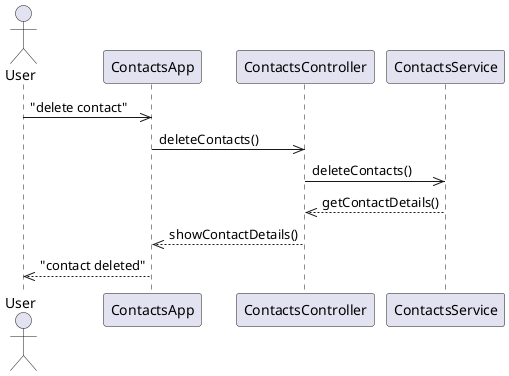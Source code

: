 @startuml

actor User
participant ContactsApp
participant ContactsController
participant ContactsService

User ->> ContactsApp : "delete contact"
ContactsApp ->> ContactsController : deleteContacts()
ContactsController ->> ContactsService : deleteContacts()
ContactsController <<-- ContactsService : getContactDetails()
ContactsApp <<-- ContactsController : showContactDetails()
User <<-- ContactsApp : "contact deleted"

@enduml